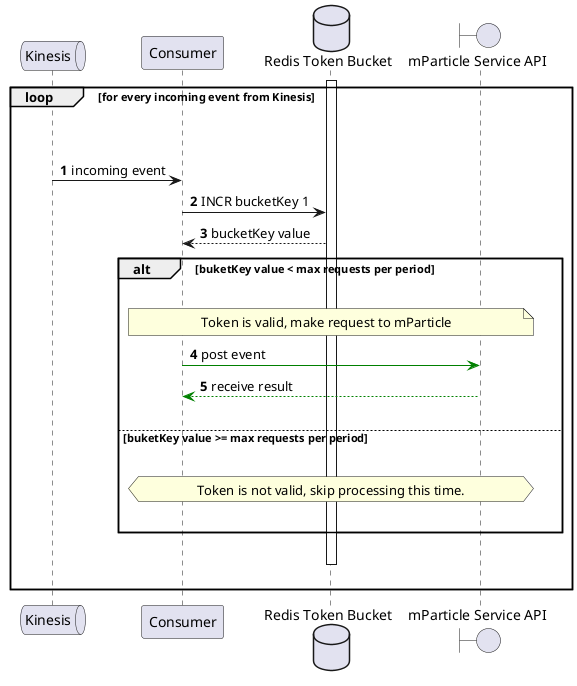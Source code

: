 @startuml
queue Kinesis as kin
participant Consumer as cns
database "Redis Token Bucket" as redis
boundary "mParticle Service API" as mp

autonumber
loop for every incoming event from Kinesis
    |||
    activate redis
    |||
    kin -> cns: incoming event
    cns -> redis: INCR bucketKey 1
    redis --> cns: bucketKey value
    alt buketKey value < max requests per period
        |||
        note over cns, mp: Token is valid, make request to mParticle
        cns -[#green]> mp: post event
        mp --[#green]> cns: receive result
        |||
    else buketKey value >= max requests per period
        |||
        hnote over cns, mp
            Token is not valid, skip processing this time.
        end note
        |||
    end
    |||
    deactivate redis
    |||
end
@enduml
